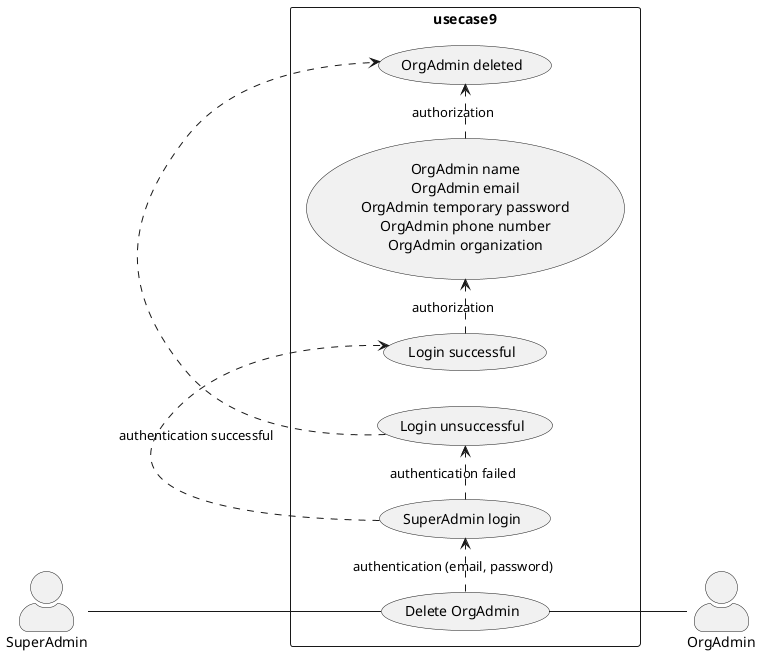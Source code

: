 @startuml SuperAdmin Delete Organization Admin

skinparam actorStyle awesome
left to right direction
skinparam packageStyle rectangle

actor SuperAdmin
actor OrgAdmin

rectangle usecase9{
  SuperAdmin-- (Delete OrgAdmin)
  (Delete OrgAdmin) .> (SuperAdmin login) : authentication (email, password)
  (SuperAdmin login) .> (Login successful) : authentication successful
  (Login successful) .> (OrgAdmin name\nOrgAdmin email\nOrgAdmin temporary password\nOrgAdmin phone number\nOrgAdmin organization) : authorization
  (OrgAdmin name\nOrgAdmin email\nOrgAdmin temporary password\nOrgAdmin phone number\nOrgAdmin organization) .> (OrgAdmin deleted) : authorization 
  (SuperAdmin login) .> (Login unsuccessful) : authentication failed
  (Login unsuccessful) .> (OrgAdmin deleted)  
  (Delete OrgAdmin)-- OrgAdmin
}

@enduml
